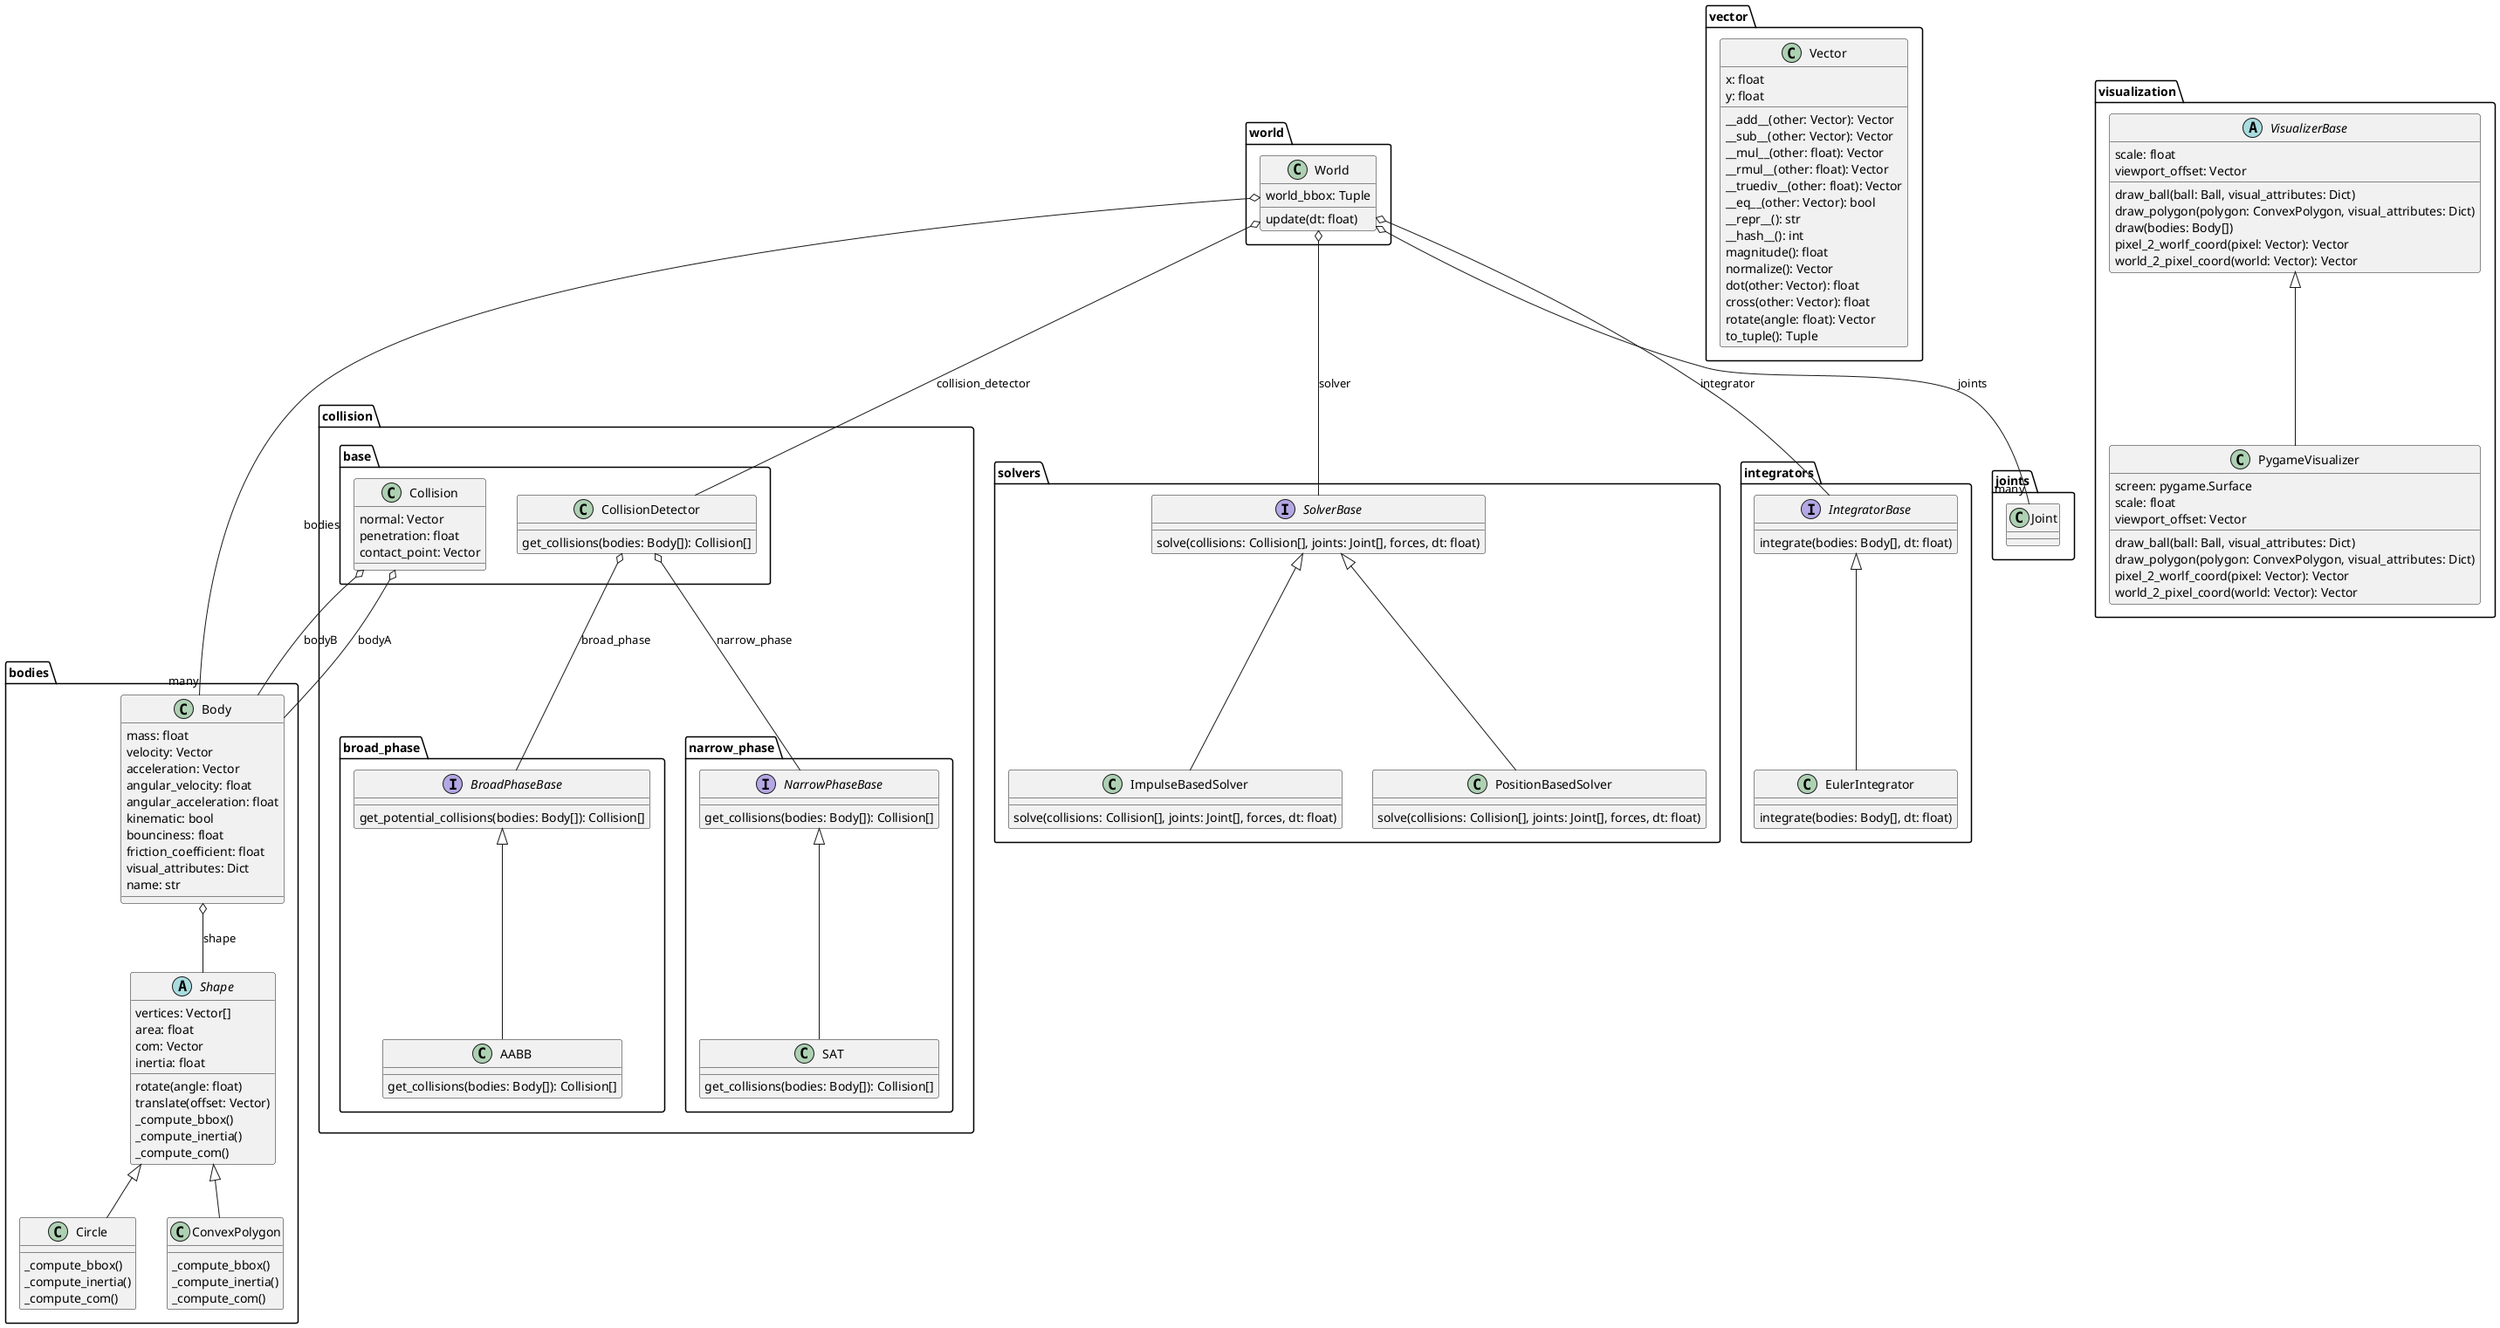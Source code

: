 @startuml
class collision.base.Collision {
    normal: Vector
    penetration: float
    contact_point: Vector
}

interface collision.broad_phase.BroadPhaseBase {
    get_potential_collisions(bodies: Body[]): Collision[]
}

interface collision.narrow_phase.NarrowPhaseBase {
    get_collisions(bodies: Body[]): Collision[]
}

class collision.base.CollisionDetector {
    get_collisions(bodies: Body[]): Collision[]
}

class collision.broad_phase.AABB {
    get_collisions(bodies: Body[]): Collision[]
}

class collision.narrow_phase.SAT {
    get_collisions(bodies: Body[]): Collision[]
}

collision.base.CollisionDetector o-- collision.broad_phase.BroadPhaseBase: broad_phase
collision.base.CollisionDetector o-- collision.narrow_phase.NarrowPhaseBase: narrow_phase
collision.broad_phase.BroadPhaseBase <|-- collision.broad_phase.AABB
collision.narrow_phase.NarrowPhaseBase <|-- collision.narrow_phase.SAT
collision.base.Collision o-- bodies.Body: bodyA
collision.base.Collision o-- bodies.Body: bodyB


interface solvers.SolverBase {
    solve(collisions: Collision[], joints: Joint[], forces, dt: float)
}

class solvers.ImpulseBasedSolver {
    solve(collisions: Collision[], joints: Joint[], forces, dt: float)
}

class solvers.PositionBasedSolver {
    solve(collisions: Collision[], joints: Joint[], forces, dt: float)
}

solvers.SolverBase <|-- solvers.ImpulseBasedSolver
solvers.SolverBase <|-- solvers.PositionBasedSolver


class bodies.Body {
    mass: float
    velocity: Vector
    acceleration: Vector
    angular_velocity: float
    angular_acceleration: float
    kinematic: bool
    bounciness: float
    friction_coefficient: float
    visual_attributes: Dict
    name: str
}

abstract class bodies.Shape {
    vertices: Vector[]
    area: float
    com: Vector
    inertia: float
    rotate(angle: float)
    translate(offset: Vector)
    _compute_bbox()
    _compute_inertia()
    _compute_com()
}
class bodies.Circle {
    _compute_bbox()
    _compute_inertia()
    _compute_com()
}
class bodies.ConvexPolygon{
    _compute_bbox()
    _compute_inertia()
    _compute_com()
}

bodies.Shape <|-- bodies.Circle 
bodies.Shape <|-- bodies.ConvexPolygon
bodies.Body o-- bodies.Shape: shape


interface integrators.IntegratorBase {
    integrate(bodies: Body[], dt: float)
}

class integrators.EulerIntegrator {
    integrate(bodies: Body[], dt: float)
}

integrators.IntegratorBase <|-- integrators.EulerIntegrator


class joints.Joint {
}

class vector.Vector {
    x: float
    y: float
    __add__(other: Vector): Vector
    __sub__(other: Vector): Vector
    __mul__(other: float): Vector
    __rmul__(other: float): Vector
    __truediv__(other: float): Vector
    __eq__(other: Vector): bool
    __repr__(): str
    __hash__(): int
    magnitude(): float
    normalize(): Vector
    dot(other: Vector): float
    cross(other: Vector): float
    rotate(angle: float): Vector
    to_tuple(): Tuple
}

abstract class visualization.VisualizerBase {
    scale: float
    viewport_offset: Vector
    draw_ball(ball: Ball, visual_attributes: Dict)
    draw_polygon(polygon: ConvexPolygon, visual_attributes: Dict)
    draw(bodies: Body[])
    pixel_2_worlf_coord(pixel: Vector): Vector
    world_2_pixel_coord(world: Vector): Vector
}

class visualization.PygameVisualizer {
    screen: pygame.Surface
    scale: float
    viewport_offset: Vector
    draw_ball(ball: Ball, visual_attributes: Dict)
    draw_polygon(polygon: ConvexPolygon, visual_attributes: Dict)
    pixel_2_worlf_coord(pixel: Vector): Vector
    world_2_pixel_coord(world: Vector): Vector
}

visualization.VisualizerBase <|-- visualization.PygameVisualizer


class world.World {
    world_bbox: Tuple
    update(dt: float)
}
world.World o-- "many" bodies.Body: bodies
world.World o-- "many" joints.Joint: joints
world.World o-- solvers.SolverBase: solver
world.World o-- integrators.IntegratorBase: integrator
world.World o-- collision.base.CollisionDetector: collision_detector
@enduml
